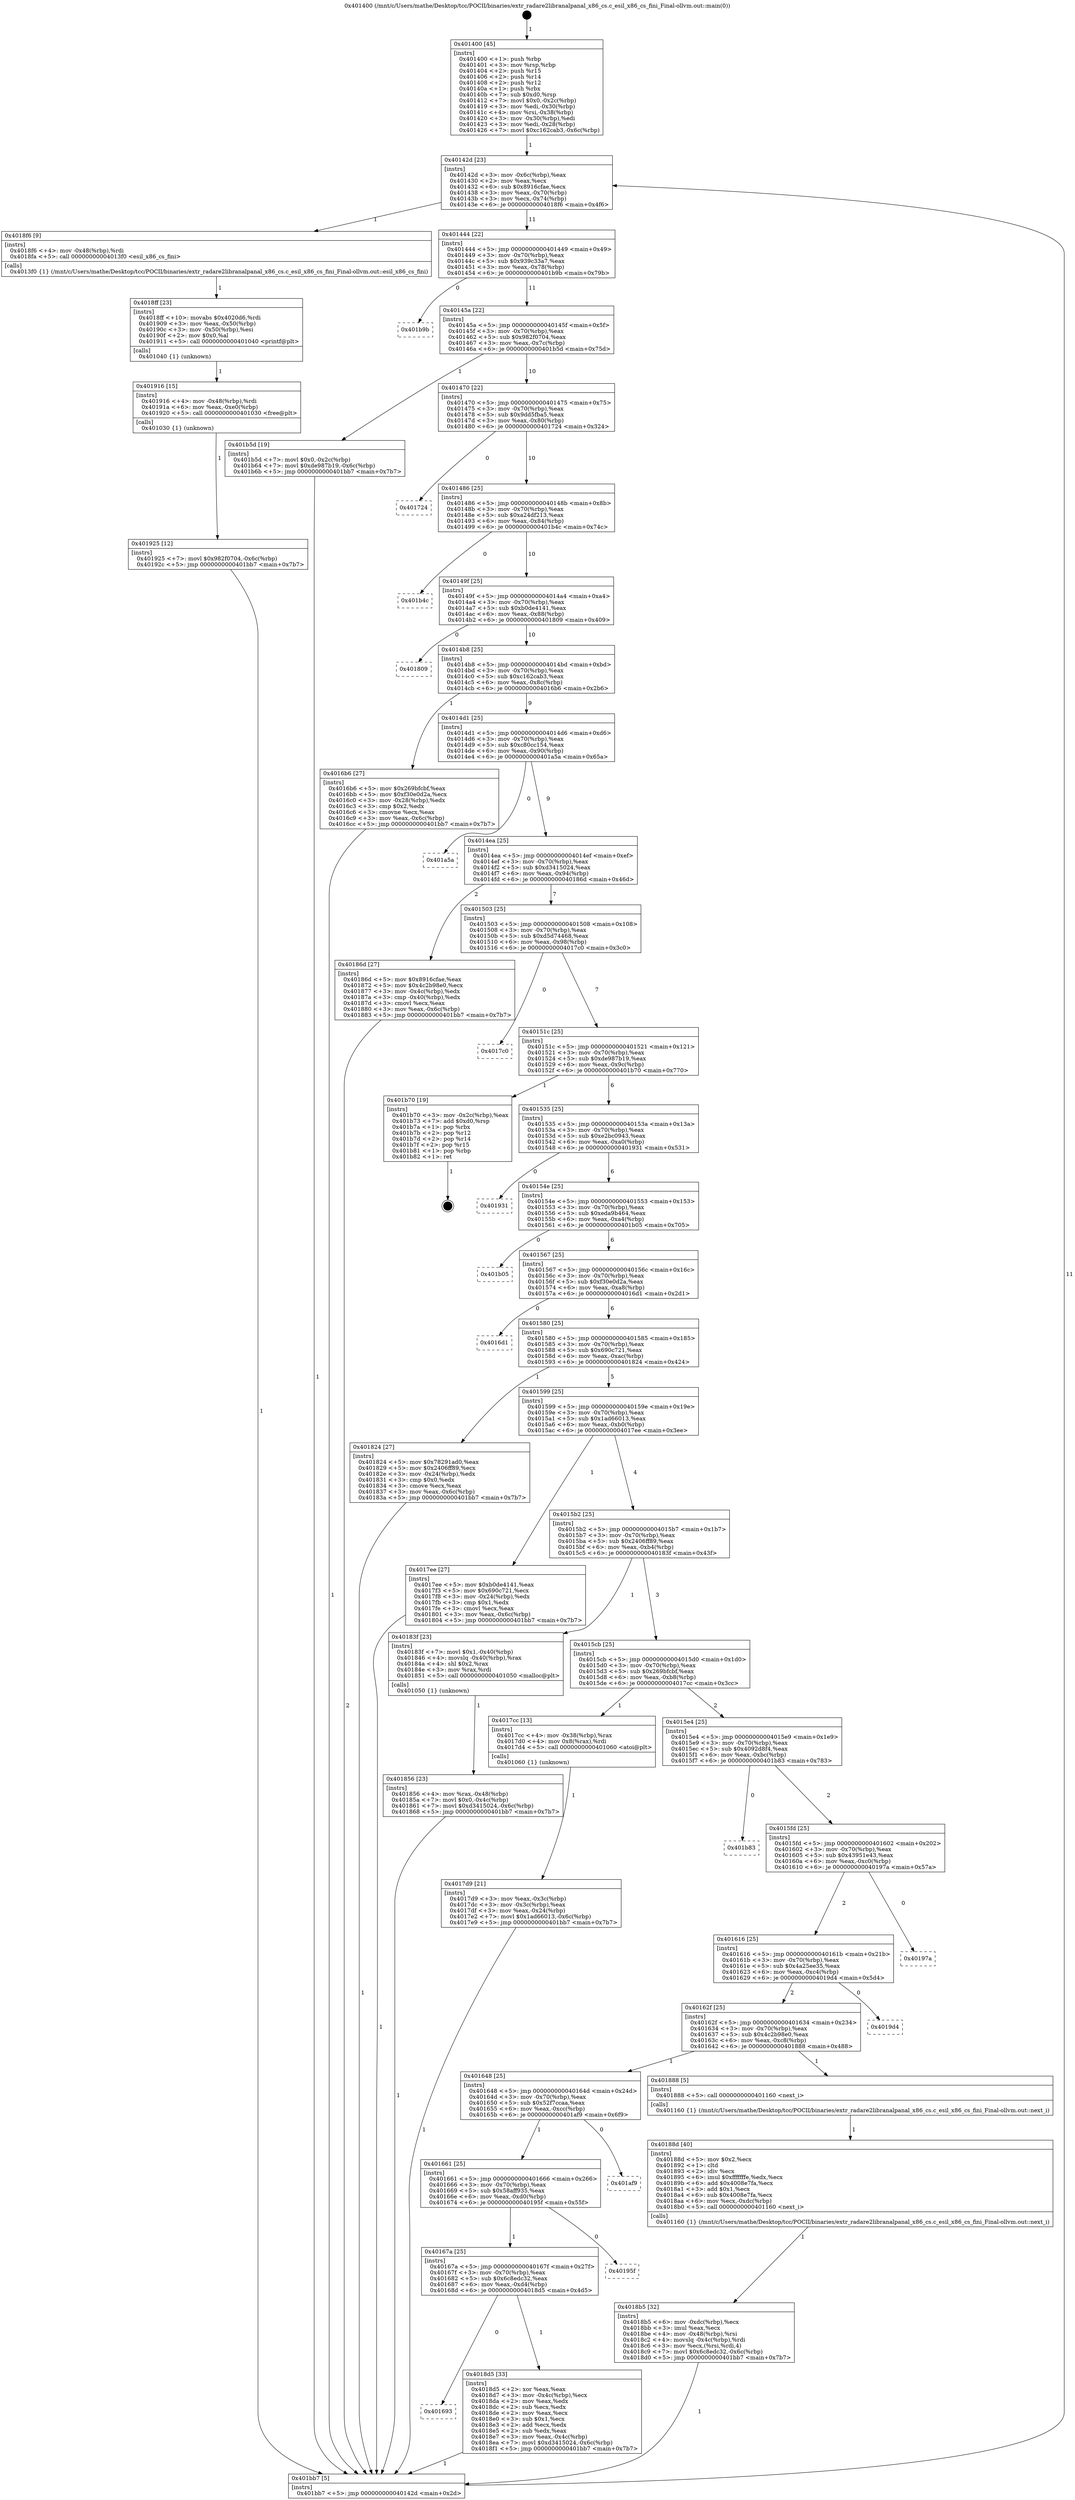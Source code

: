 digraph "0x401400" {
  label = "0x401400 (/mnt/c/Users/mathe/Desktop/tcc/POCII/binaries/extr_radare2libranalpanal_x86_cs.c_esil_x86_cs_fini_Final-ollvm.out::main(0))"
  labelloc = "t"
  node[shape=record]

  Entry [label="",width=0.3,height=0.3,shape=circle,fillcolor=black,style=filled]
  "0x40142d" [label="{
     0x40142d [23]\l
     | [instrs]\l
     &nbsp;&nbsp;0x40142d \<+3\>: mov -0x6c(%rbp),%eax\l
     &nbsp;&nbsp;0x401430 \<+2\>: mov %eax,%ecx\l
     &nbsp;&nbsp;0x401432 \<+6\>: sub $0x8916cfae,%ecx\l
     &nbsp;&nbsp;0x401438 \<+3\>: mov %eax,-0x70(%rbp)\l
     &nbsp;&nbsp;0x40143b \<+3\>: mov %ecx,-0x74(%rbp)\l
     &nbsp;&nbsp;0x40143e \<+6\>: je 00000000004018f6 \<main+0x4f6\>\l
  }"]
  "0x4018f6" [label="{
     0x4018f6 [9]\l
     | [instrs]\l
     &nbsp;&nbsp;0x4018f6 \<+4\>: mov -0x48(%rbp),%rdi\l
     &nbsp;&nbsp;0x4018fa \<+5\>: call 00000000004013f0 \<esil_x86_cs_fini\>\l
     | [calls]\l
     &nbsp;&nbsp;0x4013f0 \{1\} (/mnt/c/Users/mathe/Desktop/tcc/POCII/binaries/extr_radare2libranalpanal_x86_cs.c_esil_x86_cs_fini_Final-ollvm.out::esil_x86_cs_fini)\l
  }"]
  "0x401444" [label="{
     0x401444 [22]\l
     | [instrs]\l
     &nbsp;&nbsp;0x401444 \<+5\>: jmp 0000000000401449 \<main+0x49\>\l
     &nbsp;&nbsp;0x401449 \<+3\>: mov -0x70(%rbp),%eax\l
     &nbsp;&nbsp;0x40144c \<+5\>: sub $0x939c33a7,%eax\l
     &nbsp;&nbsp;0x401451 \<+3\>: mov %eax,-0x78(%rbp)\l
     &nbsp;&nbsp;0x401454 \<+6\>: je 0000000000401b9b \<main+0x79b\>\l
  }"]
  Exit [label="",width=0.3,height=0.3,shape=circle,fillcolor=black,style=filled,peripheries=2]
  "0x401b9b" [label="{
     0x401b9b\l
  }", style=dashed]
  "0x40145a" [label="{
     0x40145a [22]\l
     | [instrs]\l
     &nbsp;&nbsp;0x40145a \<+5\>: jmp 000000000040145f \<main+0x5f\>\l
     &nbsp;&nbsp;0x40145f \<+3\>: mov -0x70(%rbp),%eax\l
     &nbsp;&nbsp;0x401462 \<+5\>: sub $0x982f0704,%eax\l
     &nbsp;&nbsp;0x401467 \<+3\>: mov %eax,-0x7c(%rbp)\l
     &nbsp;&nbsp;0x40146a \<+6\>: je 0000000000401b5d \<main+0x75d\>\l
  }"]
  "0x401925" [label="{
     0x401925 [12]\l
     | [instrs]\l
     &nbsp;&nbsp;0x401925 \<+7\>: movl $0x982f0704,-0x6c(%rbp)\l
     &nbsp;&nbsp;0x40192c \<+5\>: jmp 0000000000401bb7 \<main+0x7b7\>\l
  }"]
  "0x401b5d" [label="{
     0x401b5d [19]\l
     | [instrs]\l
     &nbsp;&nbsp;0x401b5d \<+7\>: movl $0x0,-0x2c(%rbp)\l
     &nbsp;&nbsp;0x401b64 \<+7\>: movl $0xde987b19,-0x6c(%rbp)\l
     &nbsp;&nbsp;0x401b6b \<+5\>: jmp 0000000000401bb7 \<main+0x7b7\>\l
  }"]
  "0x401470" [label="{
     0x401470 [22]\l
     | [instrs]\l
     &nbsp;&nbsp;0x401470 \<+5\>: jmp 0000000000401475 \<main+0x75\>\l
     &nbsp;&nbsp;0x401475 \<+3\>: mov -0x70(%rbp),%eax\l
     &nbsp;&nbsp;0x401478 \<+5\>: sub $0x9dd5fba5,%eax\l
     &nbsp;&nbsp;0x40147d \<+3\>: mov %eax,-0x80(%rbp)\l
     &nbsp;&nbsp;0x401480 \<+6\>: je 0000000000401724 \<main+0x324\>\l
  }"]
  "0x401916" [label="{
     0x401916 [15]\l
     | [instrs]\l
     &nbsp;&nbsp;0x401916 \<+4\>: mov -0x48(%rbp),%rdi\l
     &nbsp;&nbsp;0x40191a \<+6\>: mov %eax,-0xe0(%rbp)\l
     &nbsp;&nbsp;0x401920 \<+5\>: call 0000000000401030 \<free@plt\>\l
     | [calls]\l
     &nbsp;&nbsp;0x401030 \{1\} (unknown)\l
  }"]
  "0x401724" [label="{
     0x401724\l
  }", style=dashed]
  "0x401486" [label="{
     0x401486 [25]\l
     | [instrs]\l
     &nbsp;&nbsp;0x401486 \<+5\>: jmp 000000000040148b \<main+0x8b\>\l
     &nbsp;&nbsp;0x40148b \<+3\>: mov -0x70(%rbp),%eax\l
     &nbsp;&nbsp;0x40148e \<+5\>: sub $0xa24df213,%eax\l
     &nbsp;&nbsp;0x401493 \<+6\>: mov %eax,-0x84(%rbp)\l
     &nbsp;&nbsp;0x401499 \<+6\>: je 0000000000401b4c \<main+0x74c\>\l
  }"]
  "0x4018ff" [label="{
     0x4018ff [23]\l
     | [instrs]\l
     &nbsp;&nbsp;0x4018ff \<+10\>: movabs $0x4020d6,%rdi\l
     &nbsp;&nbsp;0x401909 \<+3\>: mov %eax,-0x50(%rbp)\l
     &nbsp;&nbsp;0x40190c \<+3\>: mov -0x50(%rbp),%esi\l
     &nbsp;&nbsp;0x40190f \<+2\>: mov $0x0,%al\l
     &nbsp;&nbsp;0x401911 \<+5\>: call 0000000000401040 \<printf@plt\>\l
     | [calls]\l
     &nbsp;&nbsp;0x401040 \{1\} (unknown)\l
  }"]
  "0x401b4c" [label="{
     0x401b4c\l
  }", style=dashed]
  "0x40149f" [label="{
     0x40149f [25]\l
     | [instrs]\l
     &nbsp;&nbsp;0x40149f \<+5\>: jmp 00000000004014a4 \<main+0xa4\>\l
     &nbsp;&nbsp;0x4014a4 \<+3\>: mov -0x70(%rbp),%eax\l
     &nbsp;&nbsp;0x4014a7 \<+5\>: sub $0xb0de4141,%eax\l
     &nbsp;&nbsp;0x4014ac \<+6\>: mov %eax,-0x88(%rbp)\l
     &nbsp;&nbsp;0x4014b2 \<+6\>: je 0000000000401809 \<main+0x409\>\l
  }"]
  "0x401693" [label="{
     0x401693\l
  }", style=dashed]
  "0x401809" [label="{
     0x401809\l
  }", style=dashed]
  "0x4014b8" [label="{
     0x4014b8 [25]\l
     | [instrs]\l
     &nbsp;&nbsp;0x4014b8 \<+5\>: jmp 00000000004014bd \<main+0xbd\>\l
     &nbsp;&nbsp;0x4014bd \<+3\>: mov -0x70(%rbp),%eax\l
     &nbsp;&nbsp;0x4014c0 \<+5\>: sub $0xc162cab3,%eax\l
     &nbsp;&nbsp;0x4014c5 \<+6\>: mov %eax,-0x8c(%rbp)\l
     &nbsp;&nbsp;0x4014cb \<+6\>: je 00000000004016b6 \<main+0x2b6\>\l
  }"]
  "0x4018d5" [label="{
     0x4018d5 [33]\l
     | [instrs]\l
     &nbsp;&nbsp;0x4018d5 \<+2\>: xor %eax,%eax\l
     &nbsp;&nbsp;0x4018d7 \<+3\>: mov -0x4c(%rbp),%ecx\l
     &nbsp;&nbsp;0x4018da \<+2\>: mov %eax,%edx\l
     &nbsp;&nbsp;0x4018dc \<+2\>: sub %ecx,%edx\l
     &nbsp;&nbsp;0x4018de \<+2\>: mov %eax,%ecx\l
     &nbsp;&nbsp;0x4018e0 \<+3\>: sub $0x1,%ecx\l
     &nbsp;&nbsp;0x4018e3 \<+2\>: add %ecx,%edx\l
     &nbsp;&nbsp;0x4018e5 \<+2\>: sub %edx,%eax\l
     &nbsp;&nbsp;0x4018e7 \<+3\>: mov %eax,-0x4c(%rbp)\l
     &nbsp;&nbsp;0x4018ea \<+7\>: movl $0xd3415024,-0x6c(%rbp)\l
     &nbsp;&nbsp;0x4018f1 \<+5\>: jmp 0000000000401bb7 \<main+0x7b7\>\l
  }"]
  "0x4016b6" [label="{
     0x4016b6 [27]\l
     | [instrs]\l
     &nbsp;&nbsp;0x4016b6 \<+5\>: mov $0x269bfcbf,%eax\l
     &nbsp;&nbsp;0x4016bb \<+5\>: mov $0xf30e0d2a,%ecx\l
     &nbsp;&nbsp;0x4016c0 \<+3\>: mov -0x28(%rbp),%edx\l
     &nbsp;&nbsp;0x4016c3 \<+3\>: cmp $0x2,%edx\l
     &nbsp;&nbsp;0x4016c6 \<+3\>: cmovne %ecx,%eax\l
     &nbsp;&nbsp;0x4016c9 \<+3\>: mov %eax,-0x6c(%rbp)\l
     &nbsp;&nbsp;0x4016cc \<+5\>: jmp 0000000000401bb7 \<main+0x7b7\>\l
  }"]
  "0x4014d1" [label="{
     0x4014d1 [25]\l
     | [instrs]\l
     &nbsp;&nbsp;0x4014d1 \<+5\>: jmp 00000000004014d6 \<main+0xd6\>\l
     &nbsp;&nbsp;0x4014d6 \<+3\>: mov -0x70(%rbp),%eax\l
     &nbsp;&nbsp;0x4014d9 \<+5\>: sub $0xc80cc154,%eax\l
     &nbsp;&nbsp;0x4014de \<+6\>: mov %eax,-0x90(%rbp)\l
     &nbsp;&nbsp;0x4014e4 \<+6\>: je 0000000000401a5a \<main+0x65a\>\l
  }"]
  "0x401bb7" [label="{
     0x401bb7 [5]\l
     | [instrs]\l
     &nbsp;&nbsp;0x401bb7 \<+5\>: jmp 000000000040142d \<main+0x2d\>\l
  }"]
  "0x401400" [label="{
     0x401400 [45]\l
     | [instrs]\l
     &nbsp;&nbsp;0x401400 \<+1\>: push %rbp\l
     &nbsp;&nbsp;0x401401 \<+3\>: mov %rsp,%rbp\l
     &nbsp;&nbsp;0x401404 \<+2\>: push %r15\l
     &nbsp;&nbsp;0x401406 \<+2\>: push %r14\l
     &nbsp;&nbsp;0x401408 \<+2\>: push %r12\l
     &nbsp;&nbsp;0x40140a \<+1\>: push %rbx\l
     &nbsp;&nbsp;0x40140b \<+7\>: sub $0xd0,%rsp\l
     &nbsp;&nbsp;0x401412 \<+7\>: movl $0x0,-0x2c(%rbp)\l
     &nbsp;&nbsp;0x401419 \<+3\>: mov %edi,-0x30(%rbp)\l
     &nbsp;&nbsp;0x40141c \<+4\>: mov %rsi,-0x38(%rbp)\l
     &nbsp;&nbsp;0x401420 \<+3\>: mov -0x30(%rbp),%edi\l
     &nbsp;&nbsp;0x401423 \<+3\>: mov %edi,-0x28(%rbp)\l
     &nbsp;&nbsp;0x401426 \<+7\>: movl $0xc162cab3,-0x6c(%rbp)\l
  }"]
  "0x40167a" [label="{
     0x40167a [25]\l
     | [instrs]\l
     &nbsp;&nbsp;0x40167a \<+5\>: jmp 000000000040167f \<main+0x27f\>\l
     &nbsp;&nbsp;0x40167f \<+3\>: mov -0x70(%rbp),%eax\l
     &nbsp;&nbsp;0x401682 \<+5\>: sub $0x6c8edc32,%eax\l
     &nbsp;&nbsp;0x401687 \<+6\>: mov %eax,-0xd4(%rbp)\l
     &nbsp;&nbsp;0x40168d \<+6\>: je 00000000004018d5 \<main+0x4d5\>\l
  }"]
  "0x401a5a" [label="{
     0x401a5a\l
  }", style=dashed]
  "0x4014ea" [label="{
     0x4014ea [25]\l
     | [instrs]\l
     &nbsp;&nbsp;0x4014ea \<+5\>: jmp 00000000004014ef \<main+0xef\>\l
     &nbsp;&nbsp;0x4014ef \<+3\>: mov -0x70(%rbp),%eax\l
     &nbsp;&nbsp;0x4014f2 \<+5\>: sub $0xd3415024,%eax\l
     &nbsp;&nbsp;0x4014f7 \<+6\>: mov %eax,-0x94(%rbp)\l
     &nbsp;&nbsp;0x4014fd \<+6\>: je 000000000040186d \<main+0x46d\>\l
  }"]
  "0x40195f" [label="{
     0x40195f\l
  }", style=dashed]
  "0x40186d" [label="{
     0x40186d [27]\l
     | [instrs]\l
     &nbsp;&nbsp;0x40186d \<+5\>: mov $0x8916cfae,%eax\l
     &nbsp;&nbsp;0x401872 \<+5\>: mov $0x4c2b98e0,%ecx\l
     &nbsp;&nbsp;0x401877 \<+3\>: mov -0x4c(%rbp),%edx\l
     &nbsp;&nbsp;0x40187a \<+3\>: cmp -0x40(%rbp),%edx\l
     &nbsp;&nbsp;0x40187d \<+3\>: cmovl %ecx,%eax\l
     &nbsp;&nbsp;0x401880 \<+3\>: mov %eax,-0x6c(%rbp)\l
     &nbsp;&nbsp;0x401883 \<+5\>: jmp 0000000000401bb7 \<main+0x7b7\>\l
  }"]
  "0x401503" [label="{
     0x401503 [25]\l
     | [instrs]\l
     &nbsp;&nbsp;0x401503 \<+5\>: jmp 0000000000401508 \<main+0x108\>\l
     &nbsp;&nbsp;0x401508 \<+3\>: mov -0x70(%rbp),%eax\l
     &nbsp;&nbsp;0x40150b \<+5\>: sub $0xd5d74468,%eax\l
     &nbsp;&nbsp;0x401510 \<+6\>: mov %eax,-0x98(%rbp)\l
     &nbsp;&nbsp;0x401516 \<+6\>: je 00000000004017c0 \<main+0x3c0\>\l
  }"]
  "0x401661" [label="{
     0x401661 [25]\l
     | [instrs]\l
     &nbsp;&nbsp;0x401661 \<+5\>: jmp 0000000000401666 \<main+0x266\>\l
     &nbsp;&nbsp;0x401666 \<+3\>: mov -0x70(%rbp),%eax\l
     &nbsp;&nbsp;0x401669 \<+5\>: sub $0x58aff935,%eax\l
     &nbsp;&nbsp;0x40166e \<+6\>: mov %eax,-0xd0(%rbp)\l
     &nbsp;&nbsp;0x401674 \<+6\>: je 000000000040195f \<main+0x55f\>\l
  }"]
  "0x4017c0" [label="{
     0x4017c0\l
  }", style=dashed]
  "0x40151c" [label="{
     0x40151c [25]\l
     | [instrs]\l
     &nbsp;&nbsp;0x40151c \<+5\>: jmp 0000000000401521 \<main+0x121\>\l
     &nbsp;&nbsp;0x401521 \<+3\>: mov -0x70(%rbp),%eax\l
     &nbsp;&nbsp;0x401524 \<+5\>: sub $0xde987b19,%eax\l
     &nbsp;&nbsp;0x401529 \<+6\>: mov %eax,-0x9c(%rbp)\l
     &nbsp;&nbsp;0x40152f \<+6\>: je 0000000000401b70 \<main+0x770\>\l
  }"]
  "0x401af9" [label="{
     0x401af9\l
  }", style=dashed]
  "0x401b70" [label="{
     0x401b70 [19]\l
     | [instrs]\l
     &nbsp;&nbsp;0x401b70 \<+3\>: mov -0x2c(%rbp),%eax\l
     &nbsp;&nbsp;0x401b73 \<+7\>: add $0xd0,%rsp\l
     &nbsp;&nbsp;0x401b7a \<+1\>: pop %rbx\l
     &nbsp;&nbsp;0x401b7b \<+2\>: pop %r12\l
     &nbsp;&nbsp;0x401b7d \<+2\>: pop %r14\l
     &nbsp;&nbsp;0x401b7f \<+2\>: pop %r15\l
     &nbsp;&nbsp;0x401b81 \<+1\>: pop %rbp\l
     &nbsp;&nbsp;0x401b82 \<+1\>: ret\l
  }"]
  "0x401535" [label="{
     0x401535 [25]\l
     | [instrs]\l
     &nbsp;&nbsp;0x401535 \<+5\>: jmp 000000000040153a \<main+0x13a\>\l
     &nbsp;&nbsp;0x40153a \<+3\>: mov -0x70(%rbp),%eax\l
     &nbsp;&nbsp;0x40153d \<+5\>: sub $0xe2bc0943,%eax\l
     &nbsp;&nbsp;0x401542 \<+6\>: mov %eax,-0xa0(%rbp)\l
     &nbsp;&nbsp;0x401548 \<+6\>: je 0000000000401931 \<main+0x531\>\l
  }"]
  "0x4018b5" [label="{
     0x4018b5 [32]\l
     | [instrs]\l
     &nbsp;&nbsp;0x4018b5 \<+6\>: mov -0xdc(%rbp),%ecx\l
     &nbsp;&nbsp;0x4018bb \<+3\>: imul %eax,%ecx\l
     &nbsp;&nbsp;0x4018be \<+4\>: mov -0x48(%rbp),%rsi\l
     &nbsp;&nbsp;0x4018c2 \<+4\>: movslq -0x4c(%rbp),%rdi\l
     &nbsp;&nbsp;0x4018c6 \<+3\>: mov %ecx,(%rsi,%rdi,4)\l
     &nbsp;&nbsp;0x4018c9 \<+7\>: movl $0x6c8edc32,-0x6c(%rbp)\l
     &nbsp;&nbsp;0x4018d0 \<+5\>: jmp 0000000000401bb7 \<main+0x7b7\>\l
  }"]
  "0x401931" [label="{
     0x401931\l
  }", style=dashed]
  "0x40154e" [label="{
     0x40154e [25]\l
     | [instrs]\l
     &nbsp;&nbsp;0x40154e \<+5\>: jmp 0000000000401553 \<main+0x153\>\l
     &nbsp;&nbsp;0x401553 \<+3\>: mov -0x70(%rbp),%eax\l
     &nbsp;&nbsp;0x401556 \<+5\>: sub $0xeda9b464,%eax\l
     &nbsp;&nbsp;0x40155b \<+6\>: mov %eax,-0xa4(%rbp)\l
     &nbsp;&nbsp;0x401561 \<+6\>: je 0000000000401b05 \<main+0x705\>\l
  }"]
  "0x40188d" [label="{
     0x40188d [40]\l
     | [instrs]\l
     &nbsp;&nbsp;0x40188d \<+5\>: mov $0x2,%ecx\l
     &nbsp;&nbsp;0x401892 \<+1\>: cltd\l
     &nbsp;&nbsp;0x401893 \<+2\>: idiv %ecx\l
     &nbsp;&nbsp;0x401895 \<+6\>: imul $0xfffffffe,%edx,%ecx\l
     &nbsp;&nbsp;0x40189b \<+6\>: add $0x4008e7fa,%ecx\l
     &nbsp;&nbsp;0x4018a1 \<+3\>: add $0x1,%ecx\l
     &nbsp;&nbsp;0x4018a4 \<+6\>: sub $0x4008e7fa,%ecx\l
     &nbsp;&nbsp;0x4018aa \<+6\>: mov %ecx,-0xdc(%rbp)\l
     &nbsp;&nbsp;0x4018b0 \<+5\>: call 0000000000401160 \<next_i\>\l
     | [calls]\l
     &nbsp;&nbsp;0x401160 \{1\} (/mnt/c/Users/mathe/Desktop/tcc/POCII/binaries/extr_radare2libranalpanal_x86_cs.c_esil_x86_cs_fini_Final-ollvm.out::next_i)\l
  }"]
  "0x401b05" [label="{
     0x401b05\l
  }", style=dashed]
  "0x401567" [label="{
     0x401567 [25]\l
     | [instrs]\l
     &nbsp;&nbsp;0x401567 \<+5\>: jmp 000000000040156c \<main+0x16c\>\l
     &nbsp;&nbsp;0x40156c \<+3\>: mov -0x70(%rbp),%eax\l
     &nbsp;&nbsp;0x40156f \<+5\>: sub $0xf30e0d2a,%eax\l
     &nbsp;&nbsp;0x401574 \<+6\>: mov %eax,-0xa8(%rbp)\l
     &nbsp;&nbsp;0x40157a \<+6\>: je 00000000004016d1 \<main+0x2d1\>\l
  }"]
  "0x401648" [label="{
     0x401648 [25]\l
     | [instrs]\l
     &nbsp;&nbsp;0x401648 \<+5\>: jmp 000000000040164d \<main+0x24d\>\l
     &nbsp;&nbsp;0x40164d \<+3\>: mov -0x70(%rbp),%eax\l
     &nbsp;&nbsp;0x401650 \<+5\>: sub $0x52f7ccaa,%eax\l
     &nbsp;&nbsp;0x401655 \<+6\>: mov %eax,-0xcc(%rbp)\l
     &nbsp;&nbsp;0x40165b \<+6\>: je 0000000000401af9 \<main+0x6f9\>\l
  }"]
  "0x4016d1" [label="{
     0x4016d1\l
  }", style=dashed]
  "0x401580" [label="{
     0x401580 [25]\l
     | [instrs]\l
     &nbsp;&nbsp;0x401580 \<+5\>: jmp 0000000000401585 \<main+0x185\>\l
     &nbsp;&nbsp;0x401585 \<+3\>: mov -0x70(%rbp),%eax\l
     &nbsp;&nbsp;0x401588 \<+5\>: sub $0x690c721,%eax\l
     &nbsp;&nbsp;0x40158d \<+6\>: mov %eax,-0xac(%rbp)\l
     &nbsp;&nbsp;0x401593 \<+6\>: je 0000000000401824 \<main+0x424\>\l
  }"]
  "0x401888" [label="{
     0x401888 [5]\l
     | [instrs]\l
     &nbsp;&nbsp;0x401888 \<+5\>: call 0000000000401160 \<next_i\>\l
     | [calls]\l
     &nbsp;&nbsp;0x401160 \{1\} (/mnt/c/Users/mathe/Desktop/tcc/POCII/binaries/extr_radare2libranalpanal_x86_cs.c_esil_x86_cs_fini_Final-ollvm.out::next_i)\l
  }"]
  "0x401824" [label="{
     0x401824 [27]\l
     | [instrs]\l
     &nbsp;&nbsp;0x401824 \<+5\>: mov $0x78291ad0,%eax\l
     &nbsp;&nbsp;0x401829 \<+5\>: mov $0x2406ff89,%ecx\l
     &nbsp;&nbsp;0x40182e \<+3\>: mov -0x24(%rbp),%edx\l
     &nbsp;&nbsp;0x401831 \<+3\>: cmp $0x0,%edx\l
     &nbsp;&nbsp;0x401834 \<+3\>: cmove %ecx,%eax\l
     &nbsp;&nbsp;0x401837 \<+3\>: mov %eax,-0x6c(%rbp)\l
     &nbsp;&nbsp;0x40183a \<+5\>: jmp 0000000000401bb7 \<main+0x7b7\>\l
  }"]
  "0x401599" [label="{
     0x401599 [25]\l
     | [instrs]\l
     &nbsp;&nbsp;0x401599 \<+5\>: jmp 000000000040159e \<main+0x19e\>\l
     &nbsp;&nbsp;0x40159e \<+3\>: mov -0x70(%rbp),%eax\l
     &nbsp;&nbsp;0x4015a1 \<+5\>: sub $0x1ad66013,%eax\l
     &nbsp;&nbsp;0x4015a6 \<+6\>: mov %eax,-0xb0(%rbp)\l
     &nbsp;&nbsp;0x4015ac \<+6\>: je 00000000004017ee \<main+0x3ee\>\l
  }"]
  "0x40162f" [label="{
     0x40162f [25]\l
     | [instrs]\l
     &nbsp;&nbsp;0x40162f \<+5\>: jmp 0000000000401634 \<main+0x234\>\l
     &nbsp;&nbsp;0x401634 \<+3\>: mov -0x70(%rbp),%eax\l
     &nbsp;&nbsp;0x401637 \<+5\>: sub $0x4c2b98e0,%eax\l
     &nbsp;&nbsp;0x40163c \<+6\>: mov %eax,-0xc8(%rbp)\l
     &nbsp;&nbsp;0x401642 \<+6\>: je 0000000000401888 \<main+0x488\>\l
  }"]
  "0x4017ee" [label="{
     0x4017ee [27]\l
     | [instrs]\l
     &nbsp;&nbsp;0x4017ee \<+5\>: mov $0xb0de4141,%eax\l
     &nbsp;&nbsp;0x4017f3 \<+5\>: mov $0x690c721,%ecx\l
     &nbsp;&nbsp;0x4017f8 \<+3\>: mov -0x24(%rbp),%edx\l
     &nbsp;&nbsp;0x4017fb \<+3\>: cmp $0x1,%edx\l
     &nbsp;&nbsp;0x4017fe \<+3\>: cmovl %ecx,%eax\l
     &nbsp;&nbsp;0x401801 \<+3\>: mov %eax,-0x6c(%rbp)\l
     &nbsp;&nbsp;0x401804 \<+5\>: jmp 0000000000401bb7 \<main+0x7b7\>\l
  }"]
  "0x4015b2" [label="{
     0x4015b2 [25]\l
     | [instrs]\l
     &nbsp;&nbsp;0x4015b2 \<+5\>: jmp 00000000004015b7 \<main+0x1b7\>\l
     &nbsp;&nbsp;0x4015b7 \<+3\>: mov -0x70(%rbp),%eax\l
     &nbsp;&nbsp;0x4015ba \<+5\>: sub $0x2406ff89,%eax\l
     &nbsp;&nbsp;0x4015bf \<+6\>: mov %eax,-0xb4(%rbp)\l
     &nbsp;&nbsp;0x4015c5 \<+6\>: je 000000000040183f \<main+0x43f\>\l
  }"]
  "0x4019d4" [label="{
     0x4019d4\l
  }", style=dashed]
  "0x40183f" [label="{
     0x40183f [23]\l
     | [instrs]\l
     &nbsp;&nbsp;0x40183f \<+7\>: movl $0x1,-0x40(%rbp)\l
     &nbsp;&nbsp;0x401846 \<+4\>: movslq -0x40(%rbp),%rax\l
     &nbsp;&nbsp;0x40184a \<+4\>: shl $0x2,%rax\l
     &nbsp;&nbsp;0x40184e \<+3\>: mov %rax,%rdi\l
     &nbsp;&nbsp;0x401851 \<+5\>: call 0000000000401050 \<malloc@plt\>\l
     | [calls]\l
     &nbsp;&nbsp;0x401050 \{1\} (unknown)\l
  }"]
  "0x4015cb" [label="{
     0x4015cb [25]\l
     | [instrs]\l
     &nbsp;&nbsp;0x4015cb \<+5\>: jmp 00000000004015d0 \<main+0x1d0\>\l
     &nbsp;&nbsp;0x4015d0 \<+3\>: mov -0x70(%rbp),%eax\l
     &nbsp;&nbsp;0x4015d3 \<+5\>: sub $0x269bfcbf,%eax\l
     &nbsp;&nbsp;0x4015d8 \<+6\>: mov %eax,-0xb8(%rbp)\l
     &nbsp;&nbsp;0x4015de \<+6\>: je 00000000004017cc \<main+0x3cc\>\l
  }"]
  "0x401616" [label="{
     0x401616 [25]\l
     | [instrs]\l
     &nbsp;&nbsp;0x401616 \<+5\>: jmp 000000000040161b \<main+0x21b\>\l
     &nbsp;&nbsp;0x40161b \<+3\>: mov -0x70(%rbp),%eax\l
     &nbsp;&nbsp;0x40161e \<+5\>: sub $0x4a25ee35,%eax\l
     &nbsp;&nbsp;0x401623 \<+6\>: mov %eax,-0xc4(%rbp)\l
     &nbsp;&nbsp;0x401629 \<+6\>: je 00000000004019d4 \<main+0x5d4\>\l
  }"]
  "0x4017cc" [label="{
     0x4017cc [13]\l
     | [instrs]\l
     &nbsp;&nbsp;0x4017cc \<+4\>: mov -0x38(%rbp),%rax\l
     &nbsp;&nbsp;0x4017d0 \<+4\>: mov 0x8(%rax),%rdi\l
     &nbsp;&nbsp;0x4017d4 \<+5\>: call 0000000000401060 \<atoi@plt\>\l
     | [calls]\l
     &nbsp;&nbsp;0x401060 \{1\} (unknown)\l
  }"]
  "0x4015e4" [label="{
     0x4015e4 [25]\l
     | [instrs]\l
     &nbsp;&nbsp;0x4015e4 \<+5\>: jmp 00000000004015e9 \<main+0x1e9\>\l
     &nbsp;&nbsp;0x4015e9 \<+3\>: mov -0x70(%rbp),%eax\l
     &nbsp;&nbsp;0x4015ec \<+5\>: sub $0x4092d8f4,%eax\l
     &nbsp;&nbsp;0x4015f1 \<+6\>: mov %eax,-0xbc(%rbp)\l
     &nbsp;&nbsp;0x4015f7 \<+6\>: je 0000000000401b83 \<main+0x783\>\l
  }"]
  "0x4017d9" [label="{
     0x4017d9 [21]\l
     | [instrs]\l
     &nbsp;&nbsp;0x4017d9 \<+3\>: mov %eax,-0x3c(%rbp)\l
     &nbsp;&nbsp;0x4017dc \<+3\>: mov -0x3c(%rbp),%eax\l
     &nbsp;&nbsp;0x4017df \<+3\>: mov %eax,-0x24(%rbp)\l
     &nbsp;&nbsp;0x4017e2 \<+7\>: movl $0x1ad66013,-0x6c(%rbp)\l
     &nbsp;&nbsp;0x4017e9 \<+5\>: jmp 0000000000401bb7 \<main+0x7b7\>\l
  }"]
  "0x401856" [label="{
     0x401856 [23]\l
     | [instrs]\l
     &nbsp;&nbsp;0x401856 \<+4\>: mov %rax,-0x48(%rbp)\l
     &nbsp;&nbsp;0x40185a \<+7\>: movl $0x0,-0x4c(%rbp)\l
     &nbsp;&nbsp;0x401861 \<+7\>: movl $0xd3415024,-0x6c(%rbp)\l
     &nbsp;&nbsp;0x401868 \<+5\>: jmp 0000000000401bb7 \<main+0x7b7\>\l
  }"]
  "0x40197a" [label="{
     0x40197a\l
  }", style=dashed]
  "0x401b83" [label="{
     0x401b83\l
  }", style=dashed]
  "0x4015fd" [label="{
     0x4015fd [25]\l
     | [instrs]\l
     &nbsp;&nbsp;0x4015fd \<+5\>: jmp 0000000000401602 \<main+0x202\>\l
     &nbsp;&nbsp;0x401602 \<+3\>: mov -0x70(%rbp),%eax\l
     &nbsp;&nbsp;0x401605 \<+5\>: sub $0x43951e43,%eax\l
     &nbsp;&nbsp;0x40160a \<+6\>: mov %eax,-0xc0(%rbp)\l
     &nbsp;&nbsp;0x401610 \<+6\>: je 000000000040197a \<main+0x57a\>\l
  }"]
  Entry -> "0x401400" [label=" 1"]
  "0x40142d" -> "0x4018f6" [label=" 1"]
  "0x40142d" -> "0x401444" [label=" 11"]
  "0x401b70" -> Exit [label=" 1"]
  "0x401444" -> "0x401b9b" [label=" 0"]
  "0x401444" -> "0x40145a" [label=" 11"]
  "0x401b5d" -> "0x401bb7" [label=" 1"]
  "0x40145a" -> "0x401b5d" [label=" 1"]
  "0x40145a" -> "0x401470" [label=" 10"]
  "0x401925" -> "0x401bb7" [label=" 1"]
  "0x401470" -> "0x401724" [label=" 0"]
  "0x401470" -> "0x401486" [label=" 10"]
  "0x401916" -> "0x401925" [label=" 1"]
  "0x401486" -> "0x401b4c" [label=" 0"]
  "0x401486" -> "0x40149f" [label=" 10"]
  "0x4018ff" -> "0x401916" [label=" 1"]
  "0x40149f" -> "0x401809" [label=" 0"]
  "0x40149f" -> "0x4014b8" [label=" 10"]
  "0x4018f6" -> "0x4018ff" [label=" 1"]
  "0x4014b8" -> "0x4016b6" [label=" 1"]
  "0x4014b8" -> "0x4014d1" [label=" 9"]
  "0x4016b6" -> "0x401bb7" [label=" 1"]
  "0x401400" -> "0x40142d" [label=" 1"]
  "0x401bb7" -> "0x40142d" [label=" 11"]
  "0x4018d5" -> "0x401bb7" [label=" 1"]
  "0x4014d1" -> "0x401a5a" [label=" 0"]
  "0x4014d1" -> "0x4014ea" [label=" 9"]
  "0x40167a" -> "0x4018d5" [label=" 1"]
  "0x4014ea" -> "0x40186d" [label=" 2"]
  "0x4014ea" -> "0x401503" [label=" 7"]
  "0x40167a" -> "0x401693" [label=" 0"]
  "0x401503" -> "0x4017c0" [label=" 0"]
  "0x401503" -> "0x40151c" [label=" 7"]
  "0x401661" -> "0x40195f" [label=" 0"]
  "0x40151c" -> "0x401b70" [label=" 1"]
  "0x40151c" -> "0x401535" [label=" 6"]
  "0x401661" -> "0x40167a" [label=" 1"]
  "0x401535" -> "0x401931" [label=" 0"]
  "0x401535" -> "0x40154e" [label=" 6"]
  "0x401648" -> "0x401af9" [label=" 0"]
  "0x40154e" -> "0x401b05" [label=" 0"]
  "0x40154e" -> "0x401567" [label=" 6"]
  "0x401648" -> "0x401661" [label=" 1"]
  "0x401567" -> "0x4016d1" [label=" 0"]
  "0x401567" -> "0x401580" [label=" 6"]
  "0x4018b5" -> "0x401bb7" [label=" 1"]
  "0x401580" -> "0x401824" [label=" 1"]
  "0x401580" -> "0x401599" [label=" 5"]
  "0x40188d" -> "0x4018b5" [label=" 1"]
  "0x401599" -> "0x4017ee" [label=" 1"]
  "0x401599" -> "0x4015b2" [label=" 4"]
  "0x40162f" -> "0x401648" [label=" 1"]
  "0x4015b2" -> "0x40183f" [label=" 1"]
  "0x4015b2" -> "0x4015cb" [label=" 3"]
  "0x40162f" -> "0x401888" [label=" 1"]
  "0x4015cb" -> "0x4017cc" [label=" 1"]
  "0x4015cb" -> "0x4015e4" [label=" 2"]
  "0x4017cc" -> "0x4017d9" [label=" 1"]
  "0x4017d9" -> "0x401bb7" [label=" 1"]
  "0x4017ee" -> "0x401bb7" [label=" 1"]
  "0x401824" -> "0x401bb7" [label=" 1"]
  "0x40183f" -> "0x401856" [label=" 1"]
  "0x401856" -> "0x401bb7" [label=" 1"]
  "0x40186d" -> "0x401bb7" [label=" 2"]
  "0x401616" -> "0x40162f" [label=" 2"]
  "0x4015e4" -> "0x401b83" [label=" 0"]
  "0x4015e4" -> "0x4015fd" [label=" 2"]
  "0x401616" -> "0x4019d4" [label=" 0"]
  "0x4015fd" -> "0x40197a" [label=" 0"]
  "0x4015fd" -> "0x401616" [label=" 2"]
  "0x401888" -> "0x40188d" [label=" 1"]
}
